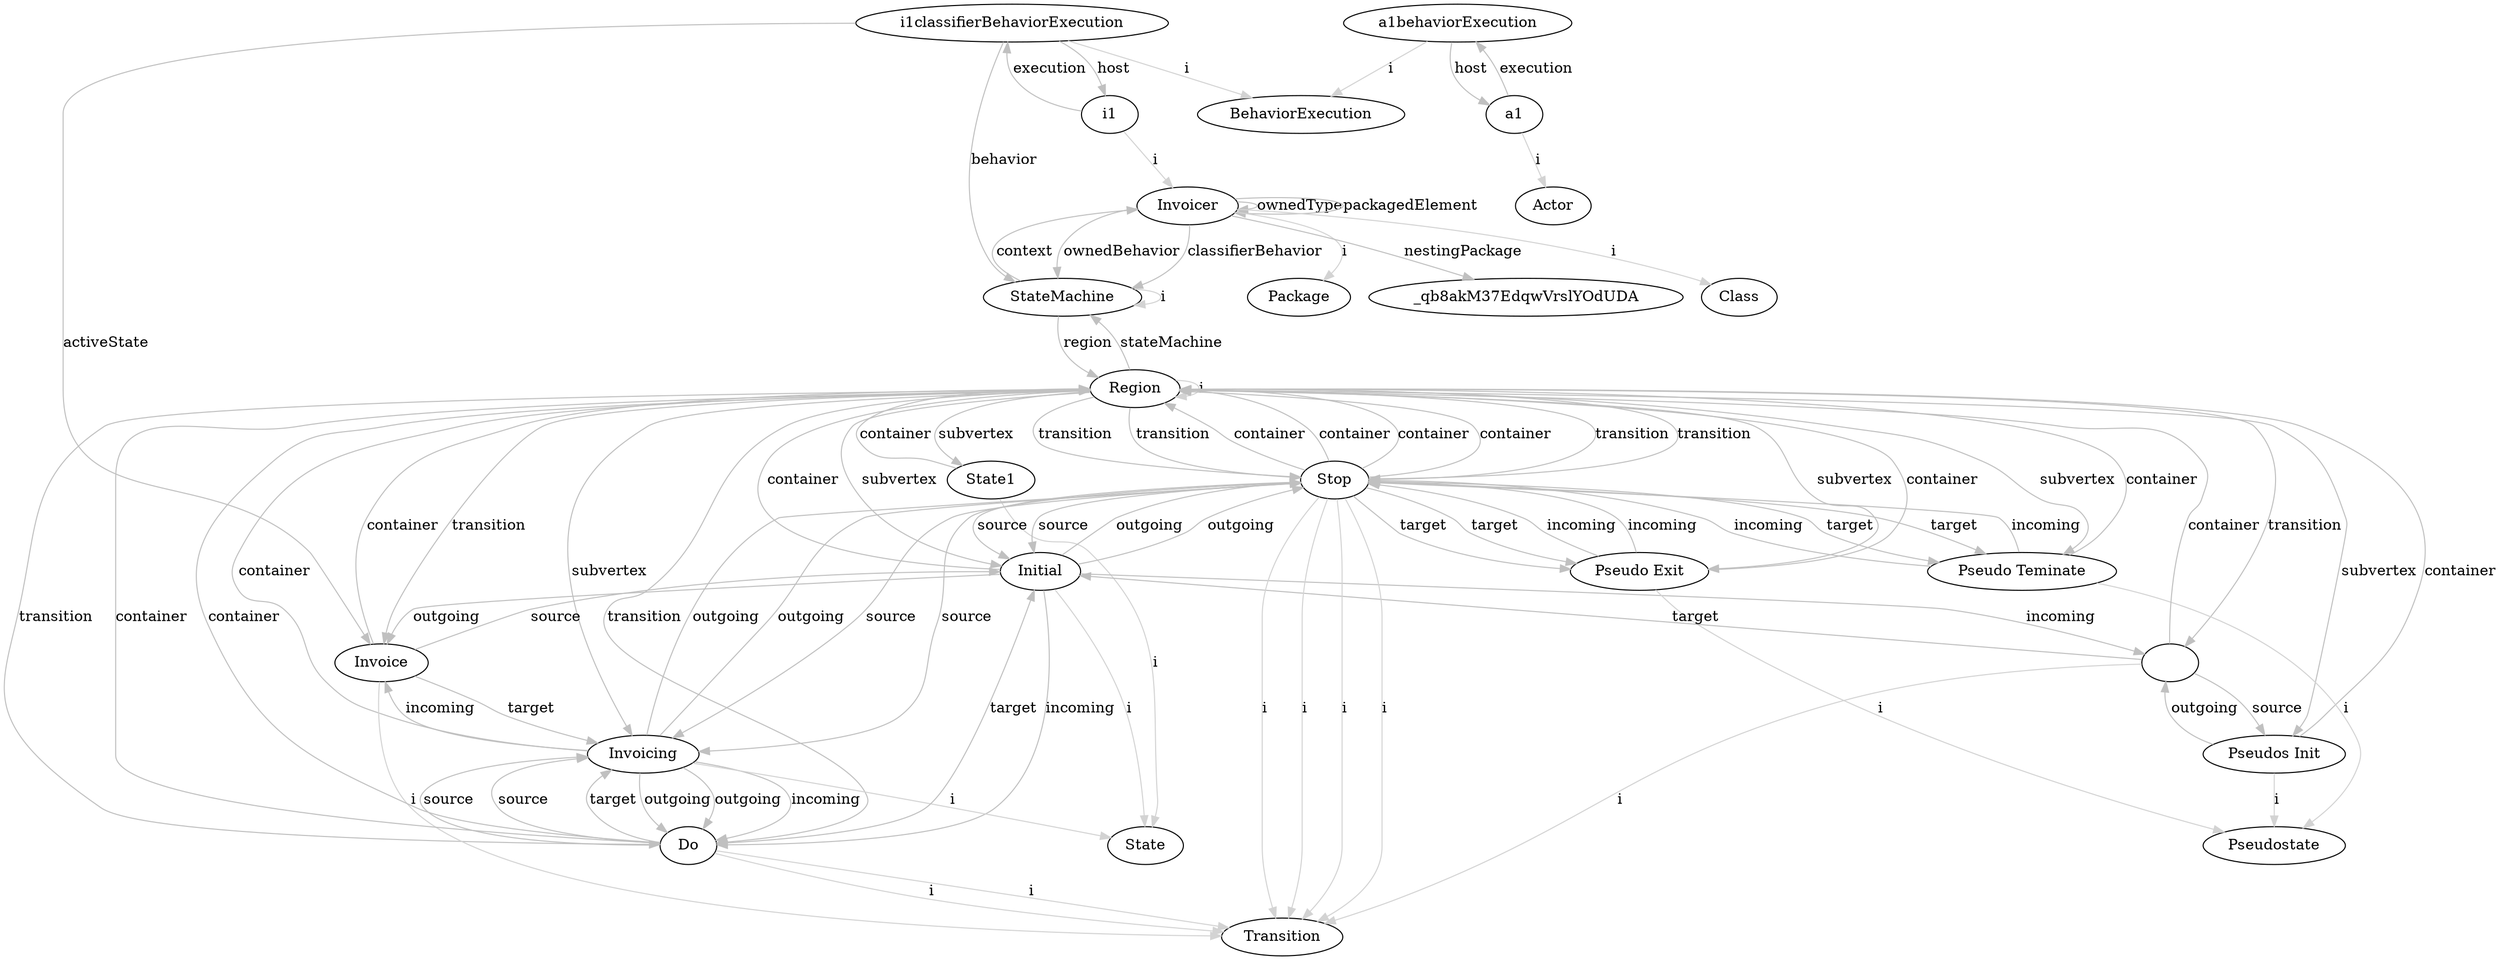 digraph umlMetamodel {
	"Invoicer" -> "Package" [label="i", color="lightgrey"]
	"Invoicer" -> "Invoicer" [label="ownedType", color="grey"]
	"Invoicer" -> "Invoicer" [label="packagedElement", color="grey"]
	"Invoicer" -> "_qb8akM37EdqwVrslYOdUDA" [label="nestingPackage", color="grey"]
	"Invoicer" -> "Class" [label="i", color="lightgrey"]
	"Invoicer" -> "StateMachine" [label="ownedBehavior", color="grey"]
	"Invoicer" -> "StateMachine" [label="classifierBehavior", color="grey"]
	"StateMachine" -> "StateMachine" [label="i", color="lightgrey"]
	"StateMachine" -> "Invoicer" [label="context", color="grey"]
	"StateMachine" -> "Region" [label="region", color="grey"]
	"Region" -> "Region" [label="i", color="lightgrey"]
	"Region" -> "State1" [label="subvertex", color="grey"]
	"Region" -> "Initial" [label="subvertex", color="grey"]
	"Region" -> "Pseudos Init" [label="subvertex", color="grey"]
	"Region" -> "Invoicing" [label="subvertex", color="grey"]
	"Region" -> "Pseudo Teminate" [label="subvertex", color="grey"]
	"Region" -> "Pseudo Exit" [label="subvertex", color="grey"]
	"Region" -> "" [label="transition", color="grey"]
	"Region" -> "Invoice" [label="transition", color="grey"]
	"Region" -> "Do" [label="transition", color="grey"]
	"Region" -> "Stop" [label="transition", color="grey"]
	"Region" -> "Stop" [label="transition", color="grey"]
	"Region" -> "Do" [label="transition", color="grey"]
	"Region" -> "Stop" [label="transition", color="grey"]
	"Region" -> "Stop" [label="transition", color="grey"]
	"Region" -> "StateMachine" [label="stateMachine", color="grey"]
	"State1" -> "State" [label="i", color="lightgrey"]
	"State1" -> "Region" [label="container", color="grey"]
	"Initial" -> "State" [label="i", color="lightgrey"]
	"Initial" -> "Invoice" [label="outgoing", color="grey"]
	"Initial" -> "Stop" [label="outgoing", color="grey"]
	"Initial" -> "Stop" [label="outgoing", color="grey"]
	"Initial" -> "" [label="incoming", color="grey"]
	"Initial" -> "Do" [label="incoming", color="grey"]
	"Initial" -> "Region" [label="container", color="grey"]
	"Pseudos Init" -> "Pseudostate" [label="i", color="lightgrey"]
	"Pseudos Init" -> "" [label="outgoing", color="grey"]
	"Pseudos Init" -> "Region" [label="container", color="grey"]
	"Invoicing" -> "State" [label="i", color="lightgrey"]
	"Invoicing" -> "Do" [label="outgoing", color="grey"]
	"Invoicing" -> "Stop" [label="outgoing", color="grey"]
	"Invoicing" -> "Do" [label="outgoing", color="grey"]
	"Invoicing" -> "Stop" [label="outgoing", color="grey"]
	"Invoicing" -> "Invoice" [label="incoming", color="grey"]
	"Invoicing" -> "Do" [label="incoming", color="grey"]
	"Invoicing" -> "Region" [label="container", color="grey"]
	"Pseudo Teminate" -> "Pseudostate" [label="i", color="lightgrey"]
	"Pseudo Teminate" -> "Stop" [label="incoming", color="grey"]
	"Pseudo Teminate" -> "Stop" [label="incoming", color="grey"]
	"Pseudo Teminate" -> "Region" [label="container", color="grey"]
	"Pseudo Exit" -> "Pseudostate" [label="i", color="lightgrey"]
	"Pseudo Exit" -> "Stop" [label="incoming", color="grey"]
	"Pseudo Exit" -> "Stop" [label="incoming", color="grey"]
	"Pseudo Exit" -> "Region" [label="container", color="grey"]
	"" -> "Transition" [label="i", color="lightgrey"]
	"" -> "Region" [label="container", color="grey"]
	"" -> "Pseudos Init" [label="source", color="grey"]
	"" -> "Initial" [label="target", color="grey"]
	"Invoice" -> "Transition" [label="i", color="lightgrey"]
	"Invoice" -> "Region" [label="container", color="grey"]
	"Invoice" -> "Initial" [label="source", color="grey"]
	"Invoice" -> "Invoicing" [label="target", color="grey"]
	"Do" -> "Transition" [label="i", color="lightgrey"]
	"Do" -> "Region" [label="container", color="grey"]
	"Do" -> "Invoicing" [label="source", color="grey"]
	"Do" -> "Initial" [label="target", color="grey"]
	"Stop" -> "Transition" [label="i", color="lightgrey"]
	"Stop" -> "Region" [label="container", color="grey"]
	"Stop" -> "Initial" [label="source", color="grey"]
	"Stop" -> "Pseudo Teminate" [label="target", color="grey"]
	"Stop" -> "Transition" [label="i", color="lightgrey"]
	"Stop" -> "Region" [label="container", color="grey"]
	"Stop" -> "Invoicing" [label="source", color="grey"]
	"Stop" -> "Pseudo Teminate" [label="target", color="grey"]
	"Do" -> "Transition" [label="i", color="lightgrey"]
	"Do" -> "Region" [label="container", color="grey"]
	"Do" -> "Invoicing" [label="source", color="grey"]
	"Do" -> "Invoicing" [label="target", color="grey"]
	"Stop" -> "Transition" [label="i", color="lightgrey"]
	"Stop" -> "Region" [label="container", color="grey"]
	"Stop" -> "Initial" [label="source", color="grey"]
	"Stop" -> "Pseudo Exit" [label="target", color="grey"]
	"Stop" -> "Transition" [label="i", color="lightgrey"]
	"Stop" -> "Region" [label="container", color="grey"]
	"Stop" -> "Invoicing" [label="source", color="grey"]
	"Stop" -> "Pseudo Exit" [label="target", color="grey"]
	"i1" -> "Invoicer" [label="i", color="lightgrey"]
	"i1classifierBehaviorExecution" -> "BehaviorExecution" [label="i", color="lightgrey"]
	"i1" -> "i1classifierBehaviorExecution" [label="execution", color="grey"]
	"i1classifierBehaviorExecution" -> "i1" [label="host", color="grey"]
	"i1classifierBehaviorExecution" -> "StateMachine" [label="behavior", color="grey"]
	"i1classifierBehaviorExecution" -> "Invoice" [label="activeState", color="grey"]
	"a1" -> "Actor" [label="i", color="lightgrey"]
	"a1behaviorExecution" -> "BehaviorExecution" [label="i", color="lightgrey"]
	"a1" -> "a1behaviorExecution" [label="execution", color="grey"]
	"a1behaviorExecution" -> "a1" [label="host", color="grey"]
}

